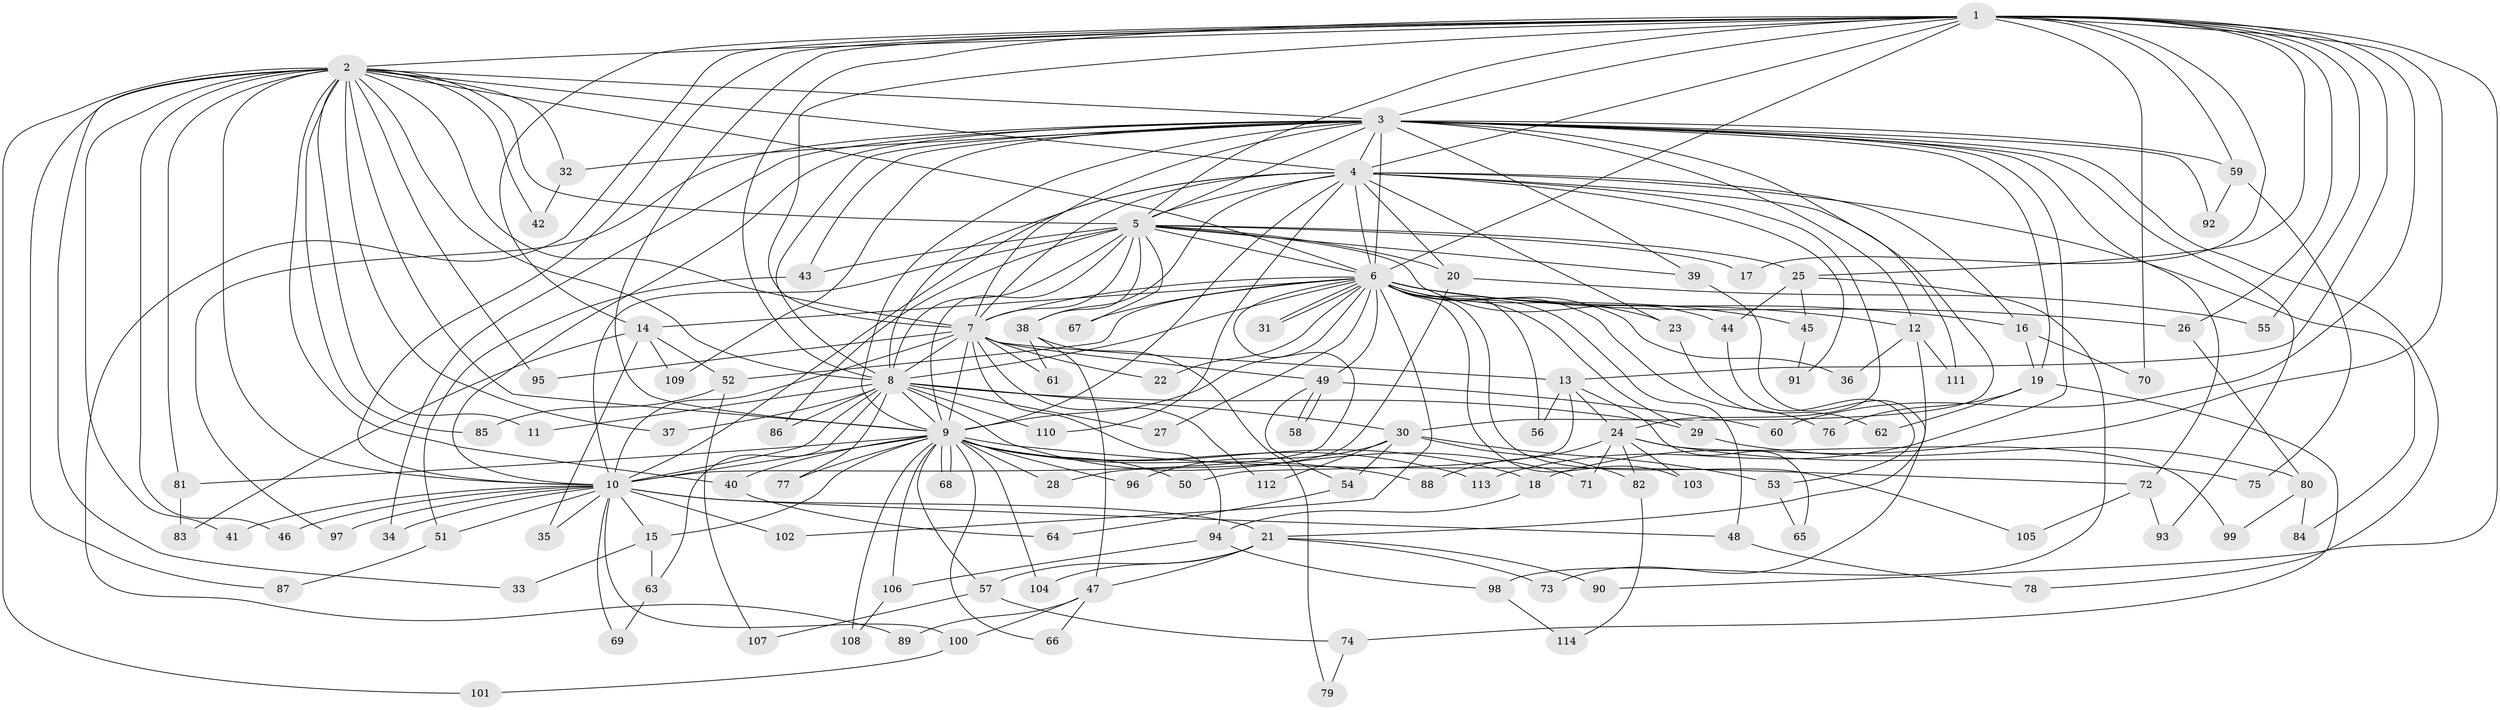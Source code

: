 // coarse degree distribution, {17: 0.017543859649122806, 28: 0.017543859649122806, 32: 0.017543859649122806, 13: 0.03508771929824561, 12: 0.017543859649122806, 14: 0.017543859649122806, 2: 0.45614035087719296, 4: 0.07017543859649122, 6: 0.03508771929824561, 3: 0.17543859649122806, 5: 0.07017543859649122, 7: 0.017543859649122806, 8: 0.017543859649122806, 1: 0.03508771929824561}
// Generated by graph-tools (version 1.1) at 2025/17/03/04/25 18:17:32]
// undirected, 114 vertices, 253 edges
graph export_dot {
graph [start="1"]
  node [color=gray90,style=filled];
  1;
  2;
  3;
  4;
  5;
  6;
  7;
  8;
  9;
  10;
  11;
  12;
  13;
  14;
  15;
  16;
  17;
  18;
  19;
  20;
  21;
  22;
  23;
  24;
  25;
  26;
  27;
  28;
  29;
  30;
  31;
  32;
  33;
  34;
  35;
  36;
  37;
  38;
  39;
  40;
  41;
  42;
  43;
  44;
  45;
  46;
  47;
  48;
  49;
  50;
  51;
  52;
  53;
  54;
  55;
  56;
  57;
  58;
  59;
  60;
  61;
  62;
  63;
  64;
  65;
  66;
  67;
  68;
  69;
  70;
  71;
  72;
  73;
  74;
  75;
  76;
  77;
  78;
  79;
  80;
  81;
  82;
  83;
  84;
  85;
  86;
  87;
  88;
  89;
  90;
  91;
  92;
  93;
  94;
  95;
  96;
  97;
  98;
  99;
  100;
  101;
  102;
  103;
  104;
  105;
  106;
  107;
  108;
  109;
  110;
  111;
  112;
  113;
  114;
  1 -- 2;
  1 -- 3;
  1 -- 4;
  1 -- 5;
  1 -- 6;
  1 -- 7;
  1 -- 8;
  1 -- 9;
  1 -- 10;
  1 -- 13;
  1 -- 14;
  1 -- 17;
  1 -- 18;
  1 -- 25;
  1 -- 26;
  1 -- 55;
  1 -- 59;
  1 -- 60;
  1 -- 70;
  1 -- 89;
  1 -- 90;
  2 -- 3;
  2 -- 4;
  2 -- 5;
  2 -- 6;
  2 -- 7;
  2 -- 8;
  2 -- 9;
  2 -- 10;
  2 -- 11;
  2 -- 32;
  2 -- 33;
  2 -- 37;
  2 -- 40;
  2 -- 41;
  2 -- 42;
  2 -- 46;
  2 -- 81;
  2 -- 85;
  2 -- 87;
  2 -- 95;
  2 -- 101;
  3 -- 4;
  3 -- 5;
  3 -- 6;
  3 -- 7;
  3 -- 8;
  3 -- 9;
  3 -- 10;
  3 -- 12;
  3 -- 19;
  3 -- 30;
  3 -- 32;
  3 -- 34;
  3 -- 39;
  3 -- 43;
  3 -- 59;
  3 -- 72;
  3 -- 78;
  3 -- 92;
  3 -- 93;
  3 -- 97;
  3 -- 109;
  3 -- 113;
  4 -- 5;
  4 -- 6;
  4 -- 7;
  4 -- 8;
  4 -- 9;
  4 -- 10;
  4 -- 16;
  4 -- 20;
  4 -- 23;
  4 -- 24;
  4 -- 38;
  4 -- 84;
  4 -- 91;
  4 -- 110;
  4 -- 111;
  5 -- 6;
  5 -- 7;
  5 -- 8;
  5 -- 9;
  5 -- 10;
  5 -- 17;
  5 -- 20;
  5 -- 25;
  5 -- 38;
  5 -- 39;
  5 -- 43;
  5 -- 44;
  5 -- 67;
  5 -- 86;
  6 -- 7;
  6 -- 8;
  6 -- 9;
  6 -- 10;
  6 -- 12;
  6 -- 14;
  6 -- 16;
  6 -- 22;
  6 -- 23;
  6 -- 26;
  6 -- 27;
  6 -- 29;
  6 -- 31;
  6 -- 31;
  6 -- 36;
  6 -- 45;
  6 -- 48;
  6 -- 49;
  6 -- 52;
  6 -- 56;
  6 -- 67;
  6 -- 76;
  6 -- 102;
  6 -- 103;
  6 -- 105;
  7 -- 8;
  7 -- 9;
  7 -- 10;
  7 -- 13;
  7 -- 22;
  7 -- 49;
  7 -- 61;
  7 -- 94;
  7 -- 95;
  7 -- 112;
  8 -- 9;
  8 -- 10;
  8 -- 11;
  8 -- 27;
  8 -- 29;
  8 -- 30;
  8 -- 37;
  8 -- 63;
  8 -- 71;
  8 -- 77;
  8 -- 86;
  8 -- 110;
  9 -- 10;
  9 -- 15;
  9 -- 18;
  9 -- 28;
  9 -- 40;
  9 -- 50;
  9 -- 57;
  9 -- 66;
  9 -- 68;
  9 -- 68;
  9 -- 72;
  9 -- 77;
  9 -- 81;
  9 -- 88;
  9 -- 96;
  9 -- 104;
  9 -- 106;
  9 -- 108;
  9 -- 113;
  10 -- 15;
  10 -- 21;
  10 -- 34;
  10 -- 35;
  10 -- 41;
  10 -- 46;
  10 -- 48;
  10 -- 51;
  10 -- 69;
  10 -- 97;
  10 -- 100;
  10 -- 102;
  12 -- 21;
  12 -- 36;
  12 -- 111;
  13 -- 24;
  13 -- 50;
  13 -- 56;
  13 -- 65;
  14 -- 35;
  14 -- 52;
  14 -- 83;
  14 -- 109;
  15 -- 33;
  15 -- 63;
  16 -- 19;
  16 -- 70;
  18 -- 94;
  19 -- 62;
  19 -- 74;
  19 -- 76;
  20 -- 28;
  20 -- 55;
  21 -- 47;
  21 -- 57;
  21 -- 73;
  21 -- 90;
  21 -- 104;
  23 -- 62;
  24 -- 71;
  24 -- 75;
  24 -- 82;
  24 -- 88;
  24 -- 99;
  24 -- 103;
  25 -- 44;
  25 -- 45;
  25 -- 98;
  26 -- 80;
  29 -- 80;
  30 -- 53;
  30 -- 54;
  30 -- 82;
  30 -- 96;
  30 -- 112;
  32 -- 42;
  38 -- 47;
  38 -- 61;
  38 -- 79;
  39 -- 73;
  40 -- 64;
  43 -- 51;
  44 -- 53;
  45 -- 91;
  47 -- 66;
  47 -- 89;
  47 -- 100;
  48 -- 78;
  49 -- 54;
  49 -- 58;
  49 -- 58;
  49 -- 60;
  51 -- 87;
  52 -- 85;
  52 -- 107;
  53 -- 65;
  54 -- 64;
  57 -- 74;
  57 -- 107;
  59 -- 75;
  59 -- 92;
  63 -- 69;
  72 -- 93;
  72 -- 105;
  74 -- 79;
  80 -- 84;
  80 -- 99;
  81 -- 83;
  82 -- 114;
  94 -- 98;
  94 -- 106;
  98 -- 114;
  100 -- 101;
  106 -- 108;
}

